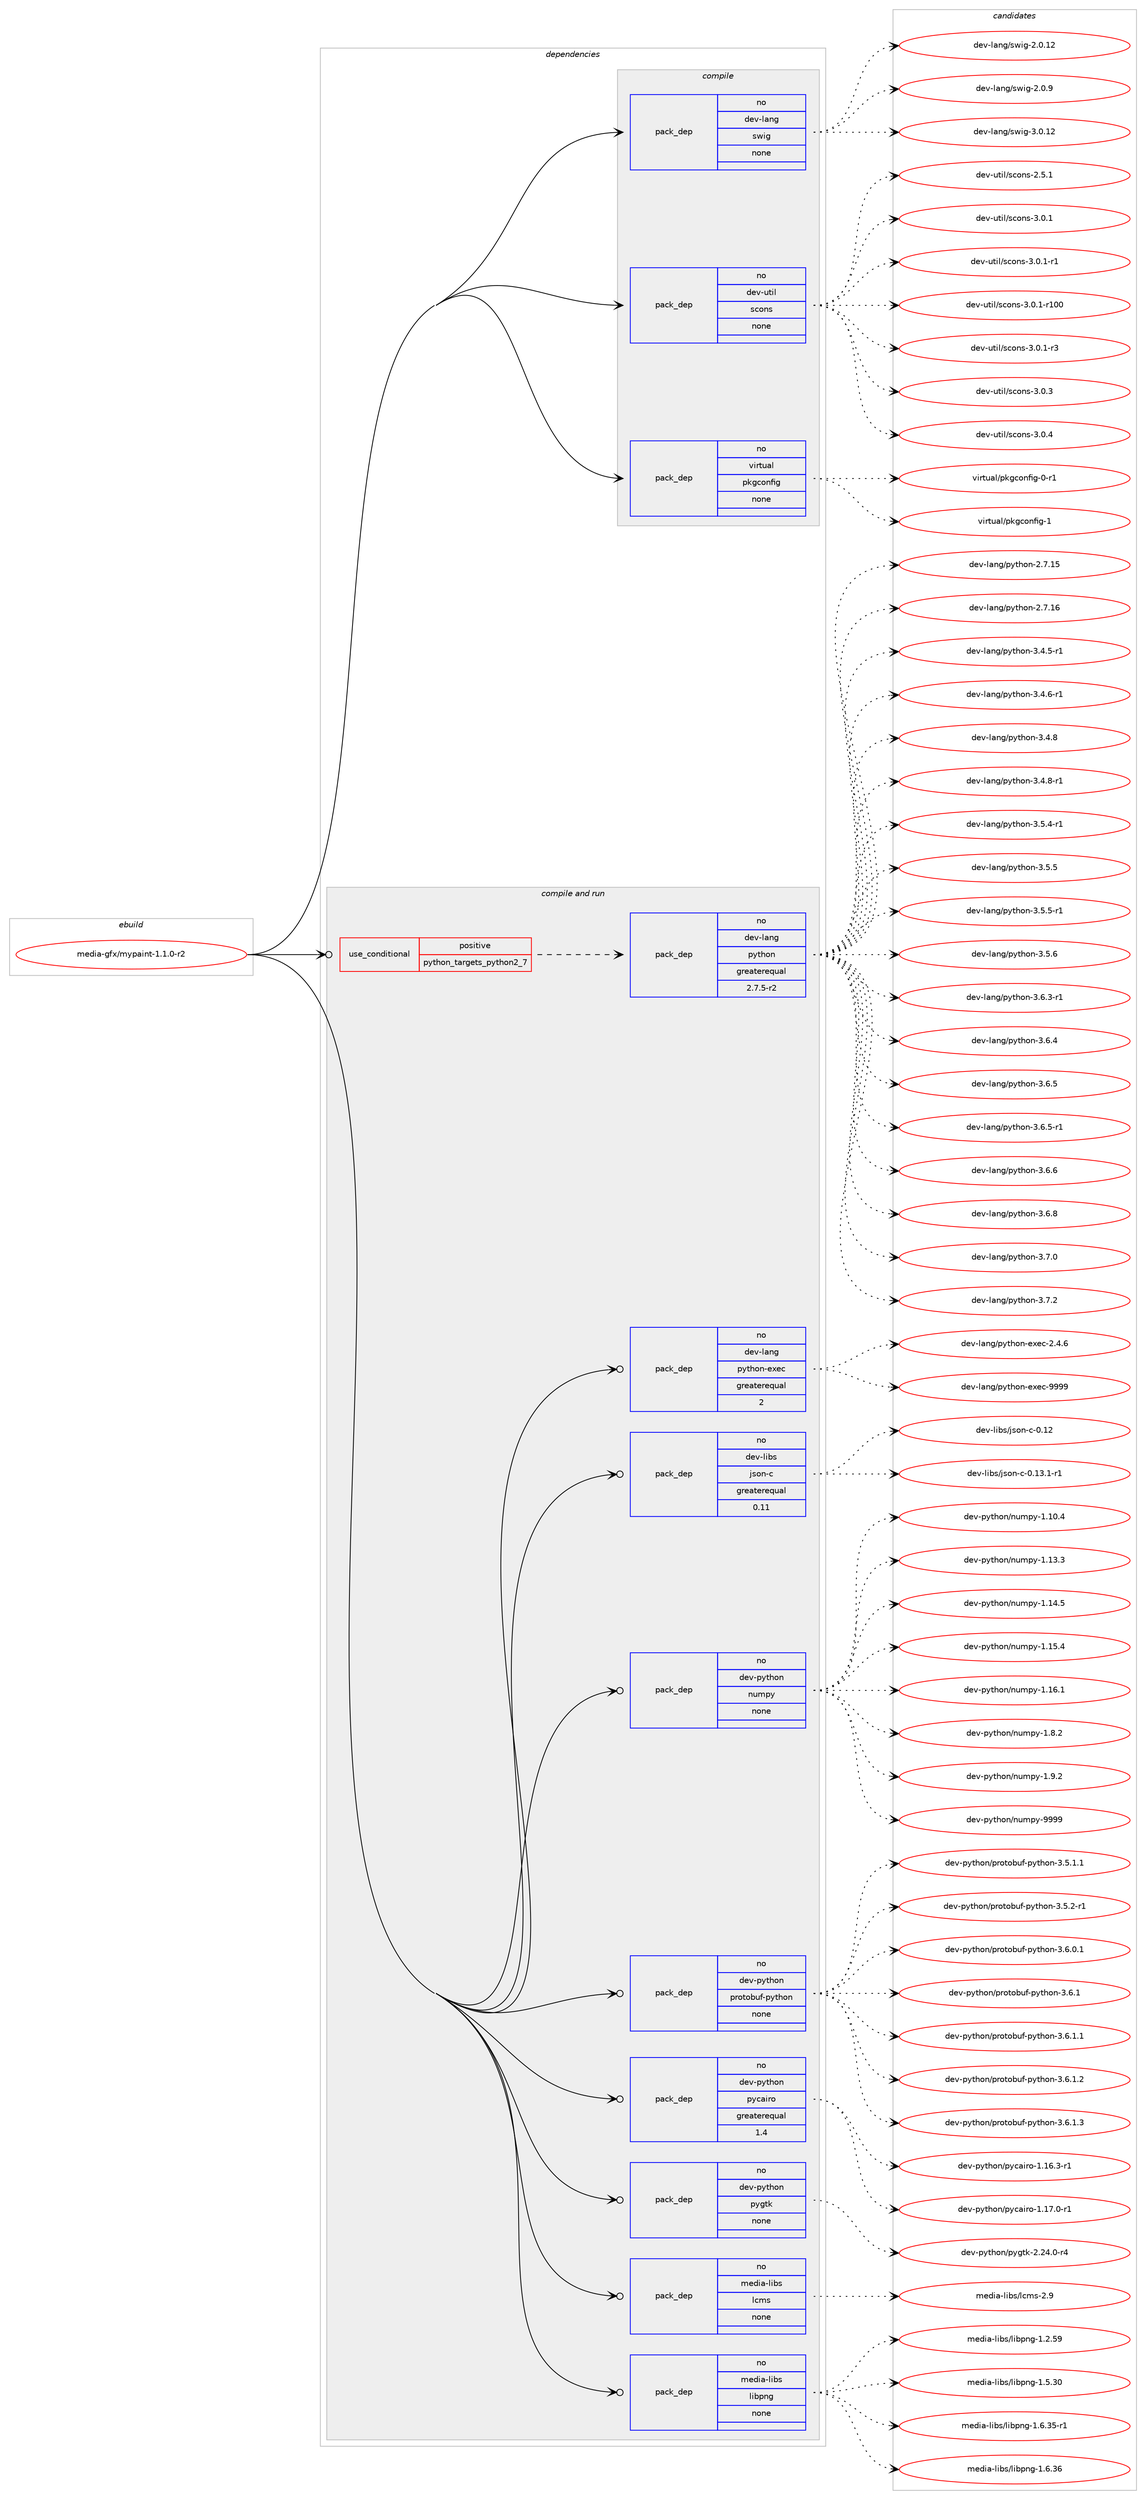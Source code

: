 digraph prolog {

# *************
# Graph options
# *************

newrank=true;
concentrate=true;
compound=true;
graph [rankdir=LR,fontname=Helvetica,fontsize=10,ranksep=1.5];#, ranksep=2.5, nodesep=0.2];
edge  [arrowhead=vee];
node  [fontname=Helvetica,fontsize=10];

# **********
# The ebuild
# **********

subgraph cluster_leftcol {
color=gray;
rank=same;
label=<<i>ebuild</i>>;
id [label="media-gfx/mypaint-1.1.0-r2", color=red, width=4, href="../media-gfx/mypaint-1.1.0-r2.svg"];
}

# ****************
# The dependencies
# ****************

subgraph cluster_midcol {
color=gray;
label=<<i>dependencies</i>>;
subgraph cluster_compile {
fillcolor="#eeeeee";
style=filled;
label=<<i>compile</i>>;
subgraph pack1147849 {
dependency1606603 [label=<<TABLE BORDER="0" CELLBORDER="1" CELLSPACING="0" CELLPADDING="4" WIDTH="220"><TR><TD ROWSPAN="6" CELLPADDING="30">pack_dep</TD></TR><TR><TD WIDTH="110">no</TD></TR><TR><TD>dev-lang</TD></TR><TR><TD>swig</TD></TR><TR><TD>none</TD></TR><TR><TD></TD></TR></TABLE>>, shape=none, color=blue];
}
id:e -> dependency1606603:w [weight=20,style="solid",arrowhead="vee"];
subgraph pack1147850 {
dependency1606604 [label=<<TABLE BORDER="0" CELLBORDER="1" CELLSPACING="0" CELLPADDING="4" WIDTH="220"><TR><TD ROWSPAN="6" CELLPADDING="30">pack_dep</TD></TR><TR><TD WIDTH="110">no</TD></TR><TR><TD>dev-util</TD></TR><TR><TD>scons</TD></TR><TR><TD>none</TD></TR><TR><TD></TD></TR></TABLE>>, shape=none, color=blue];
}
id:e -> dependency1606604:w [weight=20,style="solid",arrowhead="vee"];
subgraph pack1147851 {
dependency1606605 [label=<<TABLE BORDER="0" CELLBORDER="1" CELLSPACING="0" CELLPADDING="4" WIDTH="220"><TR><TD ROWSPAN="6" CELLPADDING="30">pack_dep</TD></TR><TR><TD WIDTH="110">no</TD></TR><TR><TD>virtual</TD></TR><TR><TD>pkgconfig</TD></TR><TR><TD>none</TD></TR><TR><TD></TD></TR></TABLE>>, shape=none, color=blue];
}
id:e -> dependency1606605:w [weight=20,style="solid",arrowhead="vee"];
}
subgraph cluster_compileandrun {
fillcolor="#eeeeee";
style=filled;
label=<<i>compile and run</i>>;
subgraph cond433144 {
dependency1606606 [label=<<TABLE BORDER="0" CELLBORDER="1" CELLSPACING="0" CELLPADDING="4"><TR><TD ROWSPAN="3" CELLPADDING="10">use_conditional</TD></TR><TR><TD>positive</TD></TR><TR><TD>python_targets_python2_7</TD></TR></TABLE>>, shape=none, color=red];
subgraph pack1147852 {
dependency1606607 [label=<<TABLE BORDER="0" CELLBORDER="1" CELLSPACING="0" CELLPADDING="4" WIDTH="220"><TR><TD ROWSPAN="6" CELLPADDING="30">pack_dep</TD></TR><TR><TD WIDTH="110">no</TD></TR><TR><TD>dev-lang</TD></TR><TR><TD>python</TD></TR><TR><TD>greaterequal</TD></TR><TR><TD>2.7.5-r2</TD></TR></TABLE>>, shape=none, color=blue];
}
dependency1606606:e -> dependency1606607:w [weight=20,style="dashed",arrowhead="vee"];
}
id:e -> dependency1606606:w [weight=20,style="solid",arrowhead="odotvee"];
subgraph pack1147853 {
dependency1606608 [label=<<TABLE BORDER="0" CELLBORDER="1" CELLSPACING="0" CELLPADDING="4" WIDTH="220"><TR><TD ROWSPAN="6" CELLPADDING="30">pack_dep</TD></TR><TR><TD WIDTH="110">no</TD></TR><TR><TD>dev-lang</TD></TR><TR><TD>python-exec</TD></TR><TR><TD>greaterequal</TD></TR><TR><TD>2</TD></TR></TABLE>>, shape=none, color=blue];
}
id:e -> dependency1606608:w [weight=20,style="solid",arrowhead="odotvee"];
subgraph pack1147854 {
dependency1606609 [label=<<TABLE BORDER="0" CELLBORDER="1" CELLSPACING="0" CELLPADDING="4" WIDTH="220"><TR><TD ROWSPAN="6" CELLPADDING="30">pack_dep</TD></TR><TR><TD WIDTH="110">no</TD></TR><TR><TD>dev-libs</TD></TR><TR><TD>json-c</TD></TR><TR><TD>greaterequal</TD></TR><TR><TD>0.11</TD></TR></TABLE>>, shape=none, color=blue];
}
id:e -> dependency1606609:w [weight=20,style="solid",arrowhead="odotvee"];
subgraph pack1147855 {
dependency1606610 [label=<<TABLE BORDER="0" CELLBORDER="1" CELLSPACING="0" CELLPADDING="4" WIDTH="220"><TR><TD ROWSPAN="6" CELLPADDING="30">pack_dep</TD></TR><TR><TD WIDTH="110">no</TD></TR><TR><TD>dev-python</TD></TR><TR><TD>numpy</TD></TR><TR><TD>none</TD></TR><TR><TD></TD></TR></TABLE>>, shape=none, color=blue];
}
id:e -> dependency1606610:w [weight=20,style="solid",arrowhead="odotvee"];
subgraph pack1147856 {
dependency1606611 [label=<<TABLE BORDER="0" CELLBORDER="1" CELLSPACING="0" CELLPADDING="4" WIDTH="220"><TR><TD ROWSPAN="6" CELLPADDING="30">pack_dep</TD></TR><TR><TD WIDTH="110">no</TD></TR><TR><TD>dev-python</TD></TR><TR><TD>protobuf-python</TD></TR><TR><TD>none</TD></TR><TR><TD></TD></TR></TABLE>>, shape=none, color=blue];
}
id:e -> dependency1606611:w [weight=20,style="solid",arrowhead="odotvee"];
subgraph pack1147857 {
dependency1606612 [label=<<TABLE BORDER="0" CELLBORDER="1" CELLSPACING="0" CELLPADDING="4" WIDTH="220"><TR><TD ROWSPAN="6" CELLPADDING="30">pack_dep</TD></TR><TR><TD WIDTH="110">no</TD></TR><TR><TD>dev-python</TD></TR><TR><TD>pycairo</TD></TR><TR><TD>greaterequal</TD></TR><TR><TD>1.4</TD></TR></TABLE>>, shape=none, color=blue];
}
id:e -> dependency1606612:w [weight=20,style="solid",arrowhead="odotvee"];
subgraph pack1147858 {
dependency1606613 [label=<<TABLE BORDER="0" CELLBORDER="1" CELLSPACING="0" CELLPADDING="4" WIDTH="220"><TR><TD ROWSPAN="6" CELLPADDING="30">pack_dep</TD></TR><TR><TD WIDTH="110">no</TD></TR><TR><TD>dev-python</TD></TR><TR><TD>pygtk</TD></TR><TR><TD>none</TD></TR><TR><TD></TD></TR></TABLE>>, shape=none, color=blue];
}
id:e -> dependency1606613:w [weight=20,style="solid",arrowhead="odotvee"];
subgraph pack1147859 {
dependency1606614 [label=<<TABLE BORDER="0" CELLBORDER="1" CELLSPACING="0" CELLPADDING="4" WIDTH="220"><TR><TD ROWSPAN="6" CELLPADDING="30">pack_dep</TD></TR><TR><TD WIDTH="110">no</TD></TR><TR><TD>media-libs</TD></TR><TR><TD>lcms</TD></TR><TR><TD>none</TD></TR><TR><TD></TD></TR></TABLE>>, shape=none, color=blue];
}
id:e -> dependency1606614:w [weight=20,style="solid",arrowhead="odotvee"];
subgraph pack1147860 {
dependency1606615 [label=<<TABLE BORDER="0" CELLBORDER="1" CELLSPACING="0" CELLPADDING="4" WIDTH="220"><TR><TD ROWSPAN="6" CELLPADDING="30">pack_dep</TD></TR><TR><TD WIDTH="110">no</TD></TR><TR><TD>media-libs</TD></TR><TR><TD>libpng</TD></TR><TR><TD>none</TD></TR><TR><TD></TD></TR></TABLE>>, shape=none, color=blue];
}
id:e -> dependency1606615:w [weight=20,style="solid",arrowhead="odotvee"];
}
subgraph cluster_run {
fillcolor="#eeeeee";
style=filled;
label=<<i>run</i>>;
}
}

# **************
# The candidates
# **************

subgraph cluster_choices {
rank=same;
color=gray;
label=<<i>candidates</i>>;

subgraph choice1147849 {
color=black;
nodesep=1;
choice10010111845108971101034711511910510345504648464950 [label="dev-lang/swig-2.0.12", color=red, width=4,href="../dev-lang/swig-2.0.12.svg"];
choice100101118451089711010347115119105103455046484657 [label="dev-lang/swig-2.0.9", color=red, width=4,href="../dev-lang/swig-2.0.9.svg"];
choice10010111845108971101034711511910510345514648464950 [label="dev-lang/swig-3.0.12", color=red, width=4,href="../dev-lang/swig-3.0.12.svg"];
dependency1606603:e -> choice10010111845108971101034711511910510345504648464950:w [style=dotted,weight="100"];
dependency1606603:e -> choice100101118451089711010347115119105103455046484657:w [style=dotted,weight="100"];
dependency1606603:e -> choice10010111845108971101034711511910510345514648464950:w [style=dotted,weight="100"];
}
subgraph choice1147850 {
color=black;
nodesep=1;
choice100101118451171161051084711599111110115455046534649 [label="dev-util/scons-2.5.1", color=red, width=4,href="../dev-util/scons-2.5.1.svg"];
choice100101118451171161051084711599111110115455146484649 [label="dev-util/scons-3.0.1", color=red, width=4,href="../dev-util/scons-3.0.1.svg"];
choice1001011184511711610510847115991111101154551464846494511449 [label="dev-util/scons-3.0.1-r1", color=red, width=4,href="../dev-util/scons-3.0.1-r1.svg"];
choice10010111845117116105108471159911111011545514648464945114494848 [label="dev-util/scons-3.0.1-r100", color=red, width=4,href="../dev-util/scons-3.0.1-r100.svg"];
choice1001011184511711610510847115991111101154551464846494511451 [label="dev-util/scons-3.0.1-r3", color=red, width=4,href="../dev-util/scons-3.0.1-r3.svg"];
choice100101118451171161051084711599111110115455146484651 [label="dev-util/scons-3.0.3", color=red, width=4,href="../dev-util/scons-3.0.3.svg"];
choice100101118451171161051084711599111110115455146484652 [label="dev-util/scons-3.0.4", color=red, width=4,href="../dev-util/scons-3.0.4.svg"];
dependency1606604:e -> choice100101118451171161051084711599111110115455046534649:w [style=dotted,weight="100"];
dependency1606604:e -> choice100101118451171161051084711599111110115455146484649:w [style=dotted,weight="100"];
dependency1606604:e -> choice1001011184511711610510847115991111101154551464846494511449:w [style=dotted,weight="100"];
dependency1606604:e -> choice10010111845117116105108471159911111011545514648464945114494848:w [style=dotted,weight="100"];
dependency1606604:e -> choice1001011184511711610510847115991111101154551464846494511451:w [style=dotted,weight="100"];
dependency1606604:e -> choice100101118451171161051084711599111110115455146484651:w [style=dotted,weight="100"];
dependency1606604:e -> choice100101118451171161051084711599111110115455146484652:w [style=dotted,weight="100"];
}
subgraph choice1147851 {
color=black;
nodesep=1;
choice11810511411611797108471121071039911111010210510345484511449 [label="virtual/pkgconfig-0-r1", color=red, width=4,href="../virtual/pkgconfig-0-r1.svg"];
choice1181051141161179710847112107103991111101021051034549 [label="virtual/pkgconfig-1", color=red, width=4,href="../virtual/pkgconfig-1.svg"];
dependency1606605:e -> choice11810511411611797108471121071039911111010210510345484511449:w [style=dotted,weight="100"];
dependency1606605:e -> choice1181051141161179710847112107103991111101021051034549:w [style=dotted,weight="100"];
}
subgraph choice1147852 {
color=black;
nodesep=1;
choice10010111845108971101034711212111610411111045504655464953 [label="dev-lang/python-2.7.15", color=red, width=4,href="../dev-lang/python-2.7.15.svg"];
choice10010111845108971101034711212111610411111045504655464954 [label="dev-lang/python-2.7.16", color=red, width=4,href="../dev-lang/python-2.7.16.svg"];
choice1001011184510897110103471121211161041111104551465246534511449 [label="dev-lang/python-3.4.5-r1", color=red, width=4,href="../dev-lang/python-3.4.5-r1.svg"];
choice1001011184510897110103471121211161041111104551465246544511449 [label="dev-lang/python-3.4.6-r1", color=red, width=4,href="../dev-lang/python-3.4.6-r1.svg"];
choice100101118451089711010347112121116104111110455146524656 [label="dev-lang/python-3.4.8", color=red, width=4,href="../dev-lang/python-3.4.8.svg"];
choice1001011184510897110103471121211161041111104551465246564511449 [label="dev-lang/python-3.4.8-r1", color=red, width=4,href="../dev-lang/python-3.4.8-r1.svg"];
choice1001011184510897110103471121211161041111104551465346524511449 [label="dev-lang/python-3.5.4-r1", color=red, width=4,href="../dev-lang/python-3.5.4-r1.svg"];
choice100101118451089711010347112121116104111110455146534653 [label="dev-lang/python-3.5.5", color=red, width=4,href="../dev-lang/python-3.5.5.svg"];
choice1001011184510897110103471121211161041111104551465346534511449 [label="dev-lang/python-3.5.5-r1", color=red, width=4,href="../dev-lang/python-3.5.5-r1.svg"];
choice100101118451089711010347112121116104111110455146534654 [label="dev-lang/python-3.5.6", color=red, width=4,href="../dev-lang/python-3.5.6.svg"];
choice1001011184510897110103471121211161041111104551465446514511449 [label="dev-lang/python-3.6.3-r1", color=red, width=4,href="../dev-lang/python-3.6.3-r1.svg"];
choice100101118451089711010347112121116104111110455146544652 [label="dev-lang/python-3.6.4", color=red, width=4,href="../dev-lang/python-3.6.4.svg"];
choice100101118451089711010347112121116104111110455146544653 [label="dev-lang/python-3.6.5", color=red, width=4,href="../dev-lang/python-3.6.5.svg"];
choice1001011184510897110103471121211161041111104551465446534511449 [label="dev-lang/python-3.6.5-r1", color=red, width=4,href="../dev-lang/python-3.6.5-r1.svg"];
choice100101118451089711010347112121116104111110455146544654 [label="dev-lang/python-3.6.6", color=red, width=4,href="../dev-lang/python-3.6.6.svg"];
choice100101118451089711010347112121116104111110455146544656 [label="dev-lang/python-3.6.8", color=red, width=4,href="../dev-lang/python-3.6.8.svg"];
choice100101118451089711010347112121116104111110455146554648 [label="dev-lang/python-3.7.0", color=red, width=4,href="../dev-lang/python-3.7.0.svg"];
choice100101118451089711010347112121116104111110455146554650 [label="dev-lang/python-3.7.2", color=red, width=4,href="../dev-lang/python-3.7.2.svg"];
dependency1606607:e -> choice10010111845108971101034711212111610411111045504655464953:w [style=dotted,weight="100"];
dependency1606607:e -> choice10010111845108971101034711212111610411111045504655464954:w [style=dotted,weight="100"];
dependency1606607:e -> choice1001011184510897110103471121211161041111104551465246534511449:w [style=dotted,weight="100"];
dependency1606607:e -> choice1001011184510897110103471121211161041111104551465246544511449:w [style=dotted,weight="100"];
dependency1606607:e -> choice100101118451089711010347112121116104111110455146524656:w [style=dotted,weight="100"];
dependency1606607:e -> choice1001011184510897110103471121211161041111104551465246564511449:w [style=dotted,weight="100"];
dependency1606607:e -> choice1001011184510897110103471121211161041111104551465346524511449:w [style=dotted,weight="100"];
dependency1606607:e -> choice100101118451089711010347112121116104111110455146534653:w [style=dotted,weight="100"];
dependency1606607:e -> choice1001011184510897110103471121211161041111104551465346534511449:w [style=dotted,weight="100"];
dependency1606607:e -> choice100101118451089711010347112121116104111110455146534654:w [style=dotted,weight="100"];
dependency1606607:e -> choice1001011184510897110103471121211161041111104551465446514511449:w [style=dotted,weight="100"];
dependency1606607:e -> choice100101118451089711010347112121116104111110455146544652:w [style=dotted,weight="100"];
dependency1606607:e -> choice100101118451089711010347112121116104111110455146544653:w [style=dotted,weight="100"];
dependency1606607:e -> choice1001011184510897110103471121211161041111104551465446534511449:w [style=dotted,weight="100"];
dependency1606607:e -> choice100101118451089711010347112121116104111110455146544654:w [style=dotted,weight="100"];
dependency1606607:e -> choice100101118451089711010347112121116104111110455146544656:w [style=dotted,weight="100"];
dependency1606607:e -> choice100101118451089711010347112121116104111110455146554648:w [style=dotted,weight="100"];
dependency1606607:e -> choice100101118451089711010347112121116104111110455146554650:w [style=dotted,weight="100"];
}
subgraph choice1147853 {
color=black;
nodesep=1;
choice1001011184510897110103471121211161041111104510112010199455046524654 [label="dev-lang/python-exec-2.4.6", color=red, width=4,href="../dev-lang/python-exec-2.4.6.svg"];
choice10010111845108971101034711212111610411111045101120101994557575757 [label="dev-lang/python-exec-9999", color=red, width=4,href="../dev-lang/python-exec-9999.svg"];
dependency1606608:e -> choice1001011184510897110103471121211161041111104510112010199455046524654:w [style=dotted,weight="100"];
dependency1606608:e -> choice10010111845108971101034711212111610411111045101120101994557575757:w [style=dotted,weight="100"];
}
subgraph choice1147854 {
color=black;
nodesep=1;
choice10010111845108105981154710611511111045994548464950 [label="dev-libs/json-c-0.12", color=red, width=4,href="../dev-libs/json-c-0.12.svg"];
choice1001011184510810598115471061151111104599454846495146494511449 [label="dev-libs/json-c-0.13.1-r1", color=red, width=4,href="../dev-libs/json-c-0.13.1-r1.svg"];
dependency1606609:e -> choice10010111845108105981154710611511111045994548464950:w [style=dotted,weight="100"];
dependency1606609:e -> choice1001011184510810598115471061151111104599454846495146494511449:w [style=dotted,weight="100"];
}
subgraph choice1147855 {
color=black;
nodesep=1;
choice100101118451121211161041111104711011710911212145494649484652 [label="dev-python/numpy-1.10.4", color=red, width=4,href="../dev-python/numpy-1.10.4.svg"];
choice100101118451121211161041111104711011710911212145494649514651 [label="dev-python/numpy-1.13.3", color=red, width=4,href="../dev-python/numpy-1.13.3.svg"];
choice100101118451121211161041111104711011710911212145494649524653 [label="dev-python/numpy-1.14.5", color=red, width=4,href="../dev-python/numpy-1.14.5.svg"];
choice100101118451121211161041111104711011710911212145494649534652 [label="dev-python/numpy-1.15.4", color=red, width=4,href="../dev-python/numpy-1.15.4.svg"];
choice100101118451121211161041111104711011710911212145494649544649 [label="dev-python/numpy-1.16.1", color=red, width=4,href="../dev-python/numpy-1.16.1.svg"];
choice1001011184511212111610411111047110117109112121454946564650 [label="dev-python/numpy-1.8.2", color=red, width=4,href="../dev-python/numpy-1.8.2.svg"];
choice1001011184511212111610411111047110117109112121454946574650 [label="dev-python/numpy-1.9.2", color=red, width=4,href="../dev-python/numpy-1.9.2.svg"];
choice10010111845112121116104111110471101171091121214557575757 [label="dev-python/numpy-9999", color=red, width=4,href="../dev-python/numpy-9999.svg"];
dependency1606610:e -> choice100101118451121211161041111104711011710911212145494649484652:w [style=dotted,weight="100"];
dependency1606610:e -> choice100101118451121211161041111104711011710911212145494649514651:w [style=dotted,weight="100"];
dependency1606610:e -> choice100101118451121211161041111104711011710911212145494649524653:w [style=dotted,weight="100"];
dependency1606610:e -> choice100101118451121211161041111104711011710911212145494649534652:w [style=dotted,weight="100"];
dependency1606610:e -> choice100101118451121211161041111104711011710911212145494649544649:w [style=dotted,weight="100"];
dependency1606610:e -> choice1001011184511212111610411111047110117109112121454946564650:w [style=dotted,weight="100"];
dependency1606610:e -> choice1001011184511212111610411111047110117109112121454946574650:w [style=dotted,weight="100"];
dependency1606610:e -> choice10010111845112121116104111110471101171091121214557575757:w [style=dotted,weight="100"];
}
subgraph choice1147856 {
color=black;
nodesep=1;
choice100101118451121211161041111104711211411111611198117102451121211161041111104551465346494649 [label="dev-python/protobuf-python-3.5.1.1", color=red, width=4,href="../dev-python/protobuf-python-3.5.1.1.svg"];
choice100101118451121211161041111104711211411111611198117102451121211161041111104551465346504511449 [label="dev-python/protobuf-python-3.5.2-r1", color=red, width=4,href="../dev-python/protobuf-python-3.5.2-r1.svg"];
choice100101118451121211161041111104711211411111611198117102451121211161041111104551465446484649 [label="dev-python/protobuf-python-3.6.0.1", color=red, width=4,href="../dev-python/protobuf-python-3.6.0.1.svg"];
choice10010111845112121116104111110471121141111161119811710245112121116104111110455146544649 [label="dev-python/protobuf-python-3.6.1", color=red, width=4,href="../dev-python/protobuf-python-3.6.1.svg"];
choice100101118451121211161041111104711211411111611198117102451121211161041111104551465446494649 [label="dev-python/protobuf-python-3.6.1.1", color=red, width=4,href="../dev-python/protobuf-python-3.6.1.1.svg"];
choice100101118451121211161041111104711211411111611198117102451121211161041111104551465446494650 [label="dev-python/protobuf-python-3.6.1.2", color=red, width=4,href="../dev-python/protobuf-python-3.6.1.2.svg"];
choice100101118451121211161041111104711211411111611198117102451121211161041111104551465446494651 [label="dev-python/protobuf-python-3.6.1.3", color=red, width=4,href="../dev-python/protobuf-python-3.6.1.3.svg"];
dependency1606611:e -> choice100101118451121211161041111104711211411111611198117102451121211161041111104551465346494649:w [style=dotted,weight="100"];
dependency1606611:e -> choice100101118451121211161041111104711211411111611198117102451121211161041111104551465346504511449:w [style=dotted,weight="100"];
dependency1606611:e -> choice100101118451121211161041111104711211411111611198117102451121211161041111104551465446484649:w [style=dotted,weight="100"];
dependency1606611:e -> choice10010111845112121116104111110471121141111161119811710245112121116104111110455146544649:w [style=dotted,weight="100"];
dependency1606611:e -> choice100101118451121211161041111104711211411111611198117102451121211161041111104551465446494649:w [style=dotted,weight="100"];
dependency1606611:e -> choice100101118451121211161041111104711211411111611198117102451121211161041111104551465446494650:w [style=dotted,weight="100"];
dependency1606611:e -> choice100101118451121211161041111104711211411111611198117102451121211161041111104551465446494651:w [style=dotted,weight="100"];
}
subgraph choice1147857 {
color=black;
nodesep=1;
choice10010111845112121116104111110471121219997105114111454946495446514511449 [label="dev-python/pycairo-1.16.3-r1", color=red, width=4,href="../dev-python/pycairo-1.16.3-r1.svg"];
choice10010111845112121116104111110471121219997105114111454946495546484511449 [label="dev-python/pycairo-1.17.0-r1", color=red, width=4,href="../dev-python/pycairo-1.17.0-r1.svg"];
dependency1606612:e -> choice10010111845112121116104111110471121219997105114111454946495446514511449:w [style=dotted,weight="100"];
dependency1606612:e -> choice10010111845112121116104111110471121219997105114111454946495546484511449:w [style=dotted,weight="100"];
}
subgraph choice1147858 {
color=black;
nodesep=1;
choice1001011184511212111610411111047112121103116107455046505246484511452 [label="dev-python/pygtk-2.24.0-r4", color=red, width=4,href="../dev-python/pygtk-2.24.0-r4.svg"];
dependency1606613:e -> choice1001011184511212111610411111047112121103116107455046505246484511452:w [style=dotted,weight="100"];
}
subgraph choice1147859 {
color=black;
nodesep=1;
choice109101100105974510810598115471089910911545504657 [label="media-libs/lcms-2.9", color=red, width=4,href="../media-libs/lcms-2.9.svg"];
dependency1606614:e -> choice109101100105974510810598115471089910911545504657:w [style=dotted,weight="100"];
}
subgraph choice1147860 {
color=black;
nodesep=1;
choice109101100105974510810598115471081059811211010345494650465357 [label="media-libs/libpng-1.2.59", color=red, width=4,href="../media-libs/libpng-1.2.59.svg"];
choice109101100105974510810598115471081059811211010345494653465148 [label="media-libs/libpng-1.5.30", color=red, width=4,href="../media-libs/libpng-1.5.30.svg"];
choice1091011001059745108105981154710810598112110103454946544651534511449 [label="media-libs/libpng-1.6.35-r1", color=red, width=4,href="../media-libs/libpng-1.6.35-r1.svg"];
choice109101100105974510810598115471081059811211010345494654465154 [label="media-libs/libpng-1.6.36", color=red, width=4,href="../media-libs/libpng-1.6.36.svg"];
dependency1606615:e -> choice109101100105974510810598115471081059811211010345494650465357:w [style=dotted,weight="100"];
dependency1606615:e -> choice109101100105974510810598115471081059811211010345494653465148:w [style=dotted,weight="100"];
dependency1606615:e -> choice1091011001059745108105981154710810598112110103454946544651534511449:w [style=dotted,weight="100"];
dependency1606615:e -> choice109101100105974510810598115471081059811211010345494654465154:w [style=dotted,weight="100"];
}
}

}

